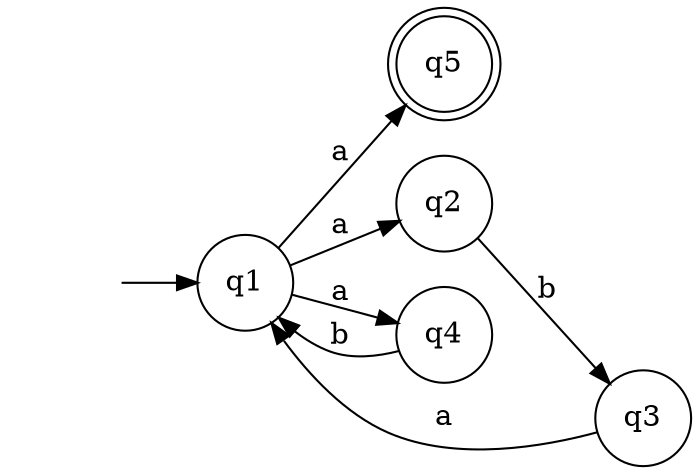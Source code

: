 digraph G3_12 {
    # НКА (ab+aba)*a
    rankdir = "LR";
    node [shape = "none"]; "";
    node [shape = "doublecircle"]; q5;
    node [shape = "circle"];
    "" -> q1;
    q1 -> q2 [label = "a"];
    q2 -> q3 [label = "b"];
    q3 -> q1 [label = "a"];
    q1 -> q4 [label = "a"];
    q4 -> q1 [label = "b"];
    q1 -> q5 [label = "a"];
}
